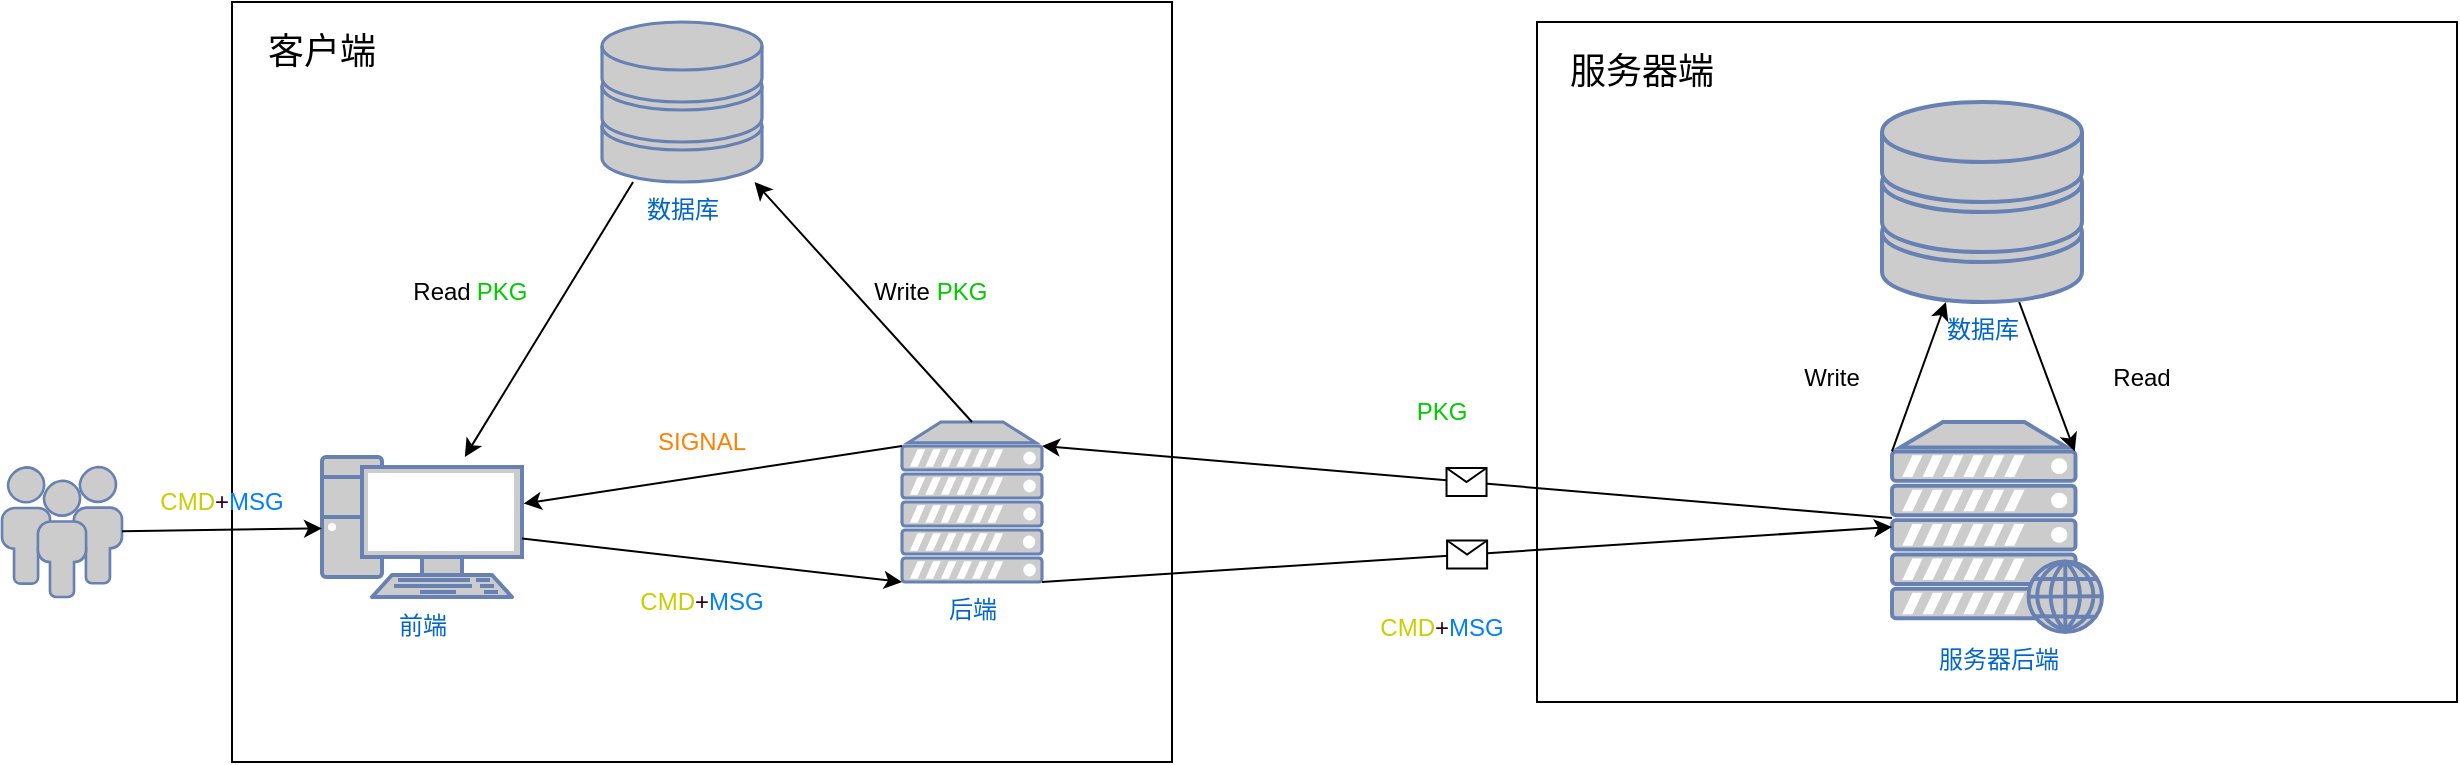 <mxfile version="24.7.17">
  <diagram name="Page-1" id="rOZ1nbf3fq7kFRy8ewoV">
    <mxGraphModel dx="1839" dy="667" grid="1" gridSize="10" guides="1" tooltips="1" connect="1" arrows="1" fold="1" page="1" pageScale="1" pageWidth="850" pageHeight="1100" math="0" shadow="0">
      <root>
        <mxCell id="0" />
        <mxCell id="1" parent="0" />
        <mxCell id="fVfCCpdempKYAxnG8ScT-13" value="" style="rounded=0;whiteSpace=wrap;html=1;" vertex="1" parent="1">
          <mxGeometry x="647.5" y="590" width="460" height="340" as="geometry" />
        </mxCell>
        <mxCell id="fVfCCpdempKYAxnG8ScT-10" value="" style="rounded=0;whiteSpace=wrap;html=1;" vertex="1" parent="1">
          <mxGeometry x="-5" y="580" width="470" height="380" as="geometry" />
        </mxCell>
        <mxCell id="fVfCCpdempKYAxnG8ScT-3" value="数据库" style="fontColor=#0066CC;verticalAlign=top;verticalLabelPosition=bottom;labelPosition=center;align=center;html=1;outlineConnect=0;fillColor=#CCCCCC;strokeColor=#6881B3;gradientColor=none;gradientDirection=north;strokeWidth=2;shape=mxgraph.networks.storage;" vertex="1" parent="1">
          <mxGeometry x="180" y="590" width="80" height="80" as="geometry" />
        </mxCell>
        <mxCell id="fVfCCpdempKYAxnG8ScT-5" value="前端" style="fontColor=#0066CC;verticalAlign=top;verticalLabelPosition=bottom;labelPosition=center;align=center;html=1;outlineConnect=0;fillColor=#CCCCCC;strokeColor=#6881B3;gradientColor=none;gradientDirection=north;strokeWidth=2;shape=mxgraph.networks.pc;" vertex="1" parent="1">
          <mxGeometry x="40" y="807.5" width="100" height="70" as="geometry" />
        </mxCell>
        <mxCell id="fVfCCpdempKYAxnG8ScT-7" value="" style="fontColor=#0066CC;verticalAlign=top;verticalLabelPosition=bottom;labelPosition=center;align=center;html=1;outlineConnect=0;fillColor=#CCCCCC;strokeColor=#6881B3;gradientColor=none;gradientDirection=north;strokeWidth=2;shape=mxgraph.networks.users;" vertex="1" parent="1">
          <mxGeometry x="-120" y="812.5" width="60" height="65" as="geometry" />
        </mxCell>
        <mxCell id="fVfCCpdempKYAxnG8ScT-8" value="服务器后端" style="fontColor=#0066CC;verticalAlign=top;verticalLabelPosition=bottom;labelPosition=center;align=center;html=1;outlineConnect=0;fillColor=#CCCCCC;strokeColor=#6881B3;gradientColor=none;gradientDirection=north;strokeWidth=2;shape=mxgraph.networks.web_server;" vertex="1" parent="1">
          <mxGeometry x="825" y="790" width="105" height="105" as="geometry" />
        </mxCell>
        <mxCell id="fVfCCpdempKYAxnG8ScT-9" value="后端" style="fontColor=#0066CC;verticalAlign=top;verticalLabelPosition=bottom;labelPosition=center;align=center;html=1;outlineConnect=0;fillColor=#CCCCCC;strokeColor=#6881B3;gradientColor=none;gradientDirection=north;strokeWidth=2;shape=mxgraph.networks.server;" vertex="1" parent="1">
          <mxGeometry x="330" y="790" width="70" height="80" as="geometry" />
        </mxCell>
        <mxCell id="fVfCCpdempKYAxnG8ScT-11" value="&lt;font style=&quot;font-size: 18px;&quot;&gt;客户端&lt;/font&gt;" style="text;html=1;align=center;verticalAlign=middle;whiteSpace=wrap;rounded=0;" vertex="1" parent="1">
          <mxGeometry x="10" y="590" width="60" height="30" as="geometry" />
        </mxCell>
        <mxCell id="fVfCCpdempKYAxnG8ScT-12" value="数据库" style="fontColor=#0066CC;verticalAlign=top;verticalLabelPosition=bottom;labelPosition=center;align=center;html=1;outlineConnect=0;fillColor=#CCCCCC;strokeColor=#6881B3;gradientColor=none;gradientDirection=north;strokeWidth=2;shape=mxgraph.networks.storage;" vertex="1" parent="1">
          <mxGeometry x="820" y="630" width="100" height="100" as="geometry" />
        </mxCell>
        <mxCell id="fVfCCpdempKYAxnG8ScT-14" value="&lt;font style=&quot;font-size: 18px;&quot;&gt;服务器端&lt;/font&gt;" style="text;html=1;align=center;verticalAlign=middle;whiteSpace=wrap;rounded=0;" vertex="1" parent="1">
          <mxGeometry x="660" y="600" width="80" height="30" as="geometry" />
        </mxCell>
        <mxCell id="fVfCCpdempKYAxnG8ScT-16" value="" style="endArrow=classic;html=1;rounded=0;" edge="1" parent="1" source="fVfCCpdempKYAxnG8ScT-7" target="fVfCCpdempKYAxnG8ScT-5">
          <mxGeometry width="50" height="50" relative="1" as="geometry">
            <mxPoint x="-190" y="950" as="sourcePoint" />
            <mxPoint x="-140" y="900" as="targetPoint" />
          </mxGeometry>
        </mxCell>
        <mxCell id="fVfCCpdempKYAxnG8ScT-17" value="" style="endArrow=classic;html=1;rounded=0;exitX=1;exitY=1;exitDx=0;exitDy=0;exitPerimeter=0;entryX=0;entryY=0.5;entryDx=0;entryDy=0;entryPerimeter=0;" edge="1" parent="1" source="fVfCCpdempKYAxnG8ScT-9" target="fVfCCpdempKYAxnG8ScT-8">
          <mxGeometry relative="1" as="geometry">
            <mxPoint x="300" y="1010" as="sourcePoint" />
            <mxPoint x="400" y="1010" as="targetPoint" />
          </mxGeometry>
        </mxCell>
        <mxCell id="fVfCCpdempKYAxnG8ScT-18" value="" style="shape=message;html=1;outlineConnect=0;" vertex="1" parent="fVfCCpdempKYAxnG8ScT-17">
          <mxGeometry width="20" height="14" relative="1" as="geometry">
            <mxPoint x="-10" y="-7" as="offset" />
          </mxGeometry>
        </mxCell>
        <mxCell id="fVfCCpdempKYAxnG8ScT-19" value="" style="endArrow=classic;html=1;rounded=0;entryX=1;entryY=0.15;entryDx=0;entryDy=0;entryPerimeter=0;" edge="1" parent="1" source="fVfCCpdempKYAxnG8ScT-8" target="fVfCCpdempKYAxnG8ScT-9">
          <mxGeometry relative="1" as="geometry">
            <mxPoint x="880" y="860" as="sourcePoint" />
            <mxPoint x="840" y="920" as="targetPoint" />
          </mxGeometry>
        </mxCell>
        <mxCell id="fVfCCpdempKYAxnG8ScT-20" value="" style="shape=message;html=1;outlineConnect=0;" vertex="1" parent="fVfCCpdempKYAxnG8ScT-19">
          <mxGeometry width="20" height="14" relative="1" as="geometry">
            <mxPoint x="-10" y="-7" as="offset" />
          </mxGeometry>
        </mxCell>
        <mxCell id="fVfCCpdempKYAxnG8ScT-25" value="" style="endArrow=classic;html=1;rounded=0;" edge="1" parent="1" source="fVfCCpdempKYAxnG8ScT-3" target="fVfCCpdempKYAxnG8ScT-5">
          <mxGeometry width="50" height="50" relative="1" as="geometry">
            <mxPoint x="-50" y="855" as="sourcePoint" />
            <mxPoint x="90" y="855" as="targetPoint" />
          </mxGeometry>
        </mxCell>
        <mxCell id="fVfCCpdempKYAxnG8ScT-26" value="" style="endArrow=classic;html=1;rounded=0;exitX=0.5;exitY=0;exitDx=0;exitDy=0;exitPerimeter=0;" edge="1" parent="1" source="fVfCCpdempKYAxnG8ScT-9" target="fVfCCpdempKYAxnG8ScT-3">
          <mxGeometry width="50" height="50" relative="1" as="geometry">
            <mxPoint x="140" y="825" as="sourcePoint" />
            <mxPoint x="210" y="730" as="targetPoint" />
          </mxGeometry>
        </mxCell>
        <mxCell id="fVfCCpdempKYAxnG8ScT-27" value="" style="endArrow=classic;html=1;rounded=0;entryX=0;entryY=1;entryDx=0;entryDy=0;entryPerimeter=0;" edge="1" parent="1" source="fVfCCpdempKYAxnG8ScT-5" target="fVfCCpdempKYAxnG8ScT-9">
          <mxGeometry width="50" height="50" relative="1" as="geometry">
            <mxPoint x="140" y="825" as="sourcePoint" />
            <mxPoint x="210" y="730" as="targetPoint" />
          </mxGeometry>
        </mxCell>
        <mxCell id="fVfCCpdempKYAxnG8ScT-28" value="" style="endArrow=classic;html=1;rounded=0;entryX=1.008;entryY=0.333;entryDx=0;entryDy=0;entryPerimeter=0;exitX=0;exitY=0.15;exitDx=0;exitDy=0;exitPerimeter=0;" edge="1" parent="1" source="fVfCCpdempKYAxnG8ScT-9" target="fVfCCpdempKYAxnG8ScT-5">
          <mxGeometry width="50" height="50" relative="1" as="geometry">
            <mxPoint x="190" y="855" as="sourcePoint" />
            <mxPoint x="300" y="855" as="targetPoint" />
          </mxGeometry>
        </mxCell>
        <mxCell id="fVfCCpdempKYAxnG8ScT-30" value="" style="endArrow=classic;html=1;rounded=0;exitX=0;exitY=0.14;exitDx=0;exitDy=0;exitPerimeter=0;" edge="1" parent="1" source="fVfCCpdempKYAxnG8ScT-8" target="fVfCCpdempKYAxnG8ScT-12">
          <mxGeometry width="50" height="50" relative="1" as="geometry">
            <mxPoint x="259" y="680" as="sourcePoint" />
            <mxPoint x="346" y="800" as="targetPoint" />
          </mxGeometry>
        </mxCell>
        <mxCell id="fVfCCpdempKYAxnG8ScT-31" value="" style="endArrow=classic;html=1;rounded=0;entryX=0.87;entryY=0.14;entryDx=0;entryDy=0;entryPerimeter=0;" edge="1" parent="1" source="fVfCCpdempKYAxnG8ScT-12" target="fVfCCpdempKYAxnG8ScT-8">
          <mxGeometry width="50" height="50" relative="1" as="geometry">
            <mxPoint x="835" y="815" as="sourcePoint" />
            <mxPoint x="868" y="740" as="targetPoint" />
          </mxGeometry>
        </mxCell>
        <mxCell id="fVfCCpdempKYAxnG8ScT-32" value="Read" style="text;html=1;align=center;verticalAlign=middle;whiteSpace=wrap;rounded=0;" vertex="1" parent="1">
          <mxGeometry x="70" y="710" width="60" height="30" as="geometry" />
        </mxCell>
        <mxCell id="fVfCCpdempKYAxnG8ScT-33" value="Write" style="text;html=1;align=center;verticalAlign=middle;whiteSpace=wrap;rounded=0;" vertex="1" parent="1">
          <mxGeometry x="300" y="710" width="60" height="30" as="geometry" />
        </mxCell>
        <mxCell id="fVfCCpdempKYAxnG8ScT-34" value="&lt;font color=&quot;#cccc00&quot;&gt;CMD&lt;/font&gt;&lt;font color=&quot;#33001a&quot;&gt;+&lt;/font&gt;&lt;font color=&quot;#007fff&quot;&gt;MSG&lt;/font&gt;" style="text;html=1;align=center;verticalAlign=middle;whiteSpace=wrap;rounded=0;" vertex="1" parent="1">
          <mxGeometry x="200" y="865" width="60" height="30" as="geometry" />
        </mxCell>
        <mxCell id="fVfCCpdempKYAxnG8ScT-35" value="&lt;font color=&quot;#00cc00&quot;&gt;PKG&lt;/font&gt;" style="text;html=1;align=center;verticalAlign=middle;whiteSpace=wrap;rounded=0;" vertex="1" parent="1">
          <mxGeometry x="330" y="710" width="60" height="30" as="geometry" />
        </mxCell>
        <mxCell id="fVfCCpdempKYAxnG8ScT-36" value="&lt;font color=&quot;#00cc00&quot;&gt;PKG&lt;/font&gt;" style="text;html=1;align=center;verticalAlign=middle;whiteSpace=wrap;rounded=0;" vertex="1" parent="1">
          <mxGeometry x="100" y="710" width="60" height="30" as="geometry" />
        </mxCell>
        <mxCell id="fVfCCpdempKYAxnG8ScT-37" value="&lt;font color=&quot;#ff8000&quot;&gt;SIGNAL&lt;/font&gt;" style="text;html=1;align=center;verticalAlign=middle;whiteSpace=wrap;rounded=0;" vertex="1" parent="1">
          <mxGeometry x="200" y="785" width="60" height="30" as="geometry" />
        </mxCell>
        <mxCell id="fVfCCpdempKYAxnG8ScT-38" value="&lt;font color=&quot;#cccc00&quot;&gt;CMD&lt;/font&gt;&lt;font color=&quot;#33001a&quot;&gt;+&lt;/font&gt;&lt;font color=&quot;#007fff&quot;&gt;MSG&lt;/font&gt;" style="text;html=1;align=center;verticalAlign=middle;whiteSpace=wrap;rounded=0;" vertex="1" parent="1">
          <mxGeometry x="-40" y="815" width="60" height="30" as="geometry" />
        </mxCell>
        <mxCell id="fVfCCpdempKYAxnG8ScT-39" value="&lt;font color=&quot;#cccc00&quot;&gt;CMD&lt;/font&gt;&lt;font color=&quot;#33001a&quot;&gt;+&lt;/font&gt;&lt;font color=&quot;#007fff&quot;&gt;MSG&lt;/font&gt;" style="text;html=1;align=center;verticalAlign=middle;whiteSpace=wrap;rounded=0;" vertex="1" parent="1">
          <mxGeometry x="570" y="877.5" width="60" height="30" as="geometry" />
        </mxCell>
        <mxCell id="fVfCCpdempKYAxnG8ScT-40" value="&lt;font color=&quot;#00cc00&quot;&gt;PKG&lt;/font&gt;" style="text;html=1;align=center;verticalAlign=middle;whiteSpace=wrap;rounded=0;" vertex="1" parent="1">
          <mxGeometry x="570" y="770" width="60" height="30" as="geometry" />
        </mxCell>
        <mxCell id="fVfCCpdempKYAxnG8ScT-41" value="Write" style="text;html=1;align=center;verticalAlign=middle;whiteSpace=wrap;rounded=0;" vertex="1" parent="1">
          <mxGeometry x="765" y="752.5" width="60" height="30" as="geometry" />
        </mxCell>
        <mxCell id="fVfCCpdempKYAxnG8ScT-42" value="Read" style="text;html=1;align=center;verticalAlign=middle;whiteSpace=wrap;rounded=0;" vertex="1" parent="1">
          <mxGeometry x="920" y="752.5" width="60" height="30" as="geometry" />
        </mxCell>
      </root>
    </mxGraphModel>
  </diagram>
</mxfile>
